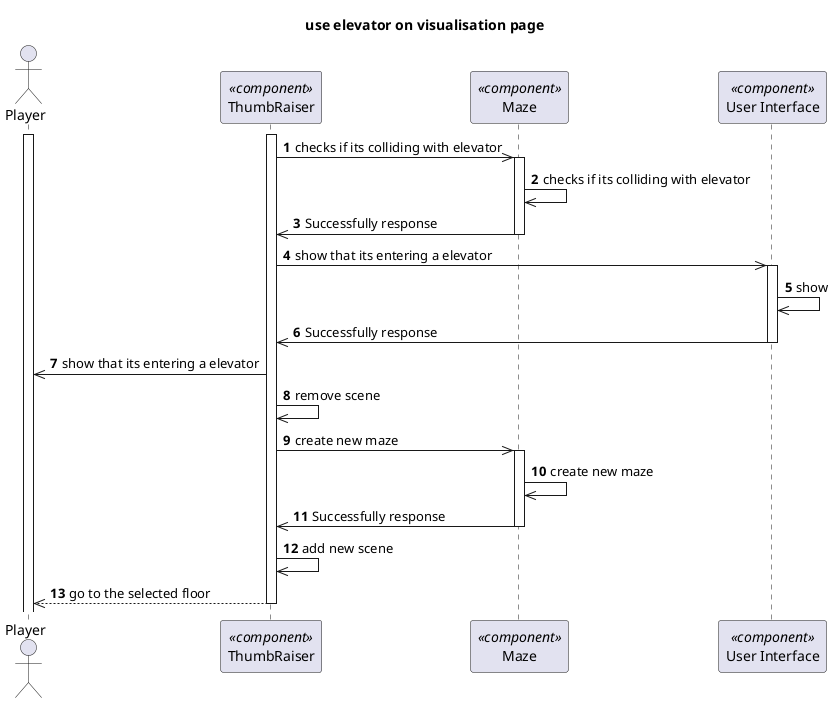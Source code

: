 @startuml Process View - Level 3

autonumber
skinparam packageStyle rect

title use elevator on visualisation page

actor "Player" as FM
participant "ThumbRaiser" as routing <<component>>
participant "Maze" as comp <<component>>
participant "User Interface" as UI <<component>>


activate FM

activate routing
routing ->> comp : checks if its colliding with elevator


activate comp
comp ->> comp : checks if its colliding with elevator
comp ->> routing : Successfully response
deactivate comp

routing ->> UI : show that its entering a elevator
activate UI
UI ->> UI : show
UI ->> routing : Successfully response
deactivate UI

routing ->>  FM : show that its entering a elevator

routing ->> routing : remove scene

routing ->> comp : create new maze
activate comp
comp ->> comp : create new maze
comp ->> routing : Successfully response
deactivate comp

routing ->> routing : add new scene

FM<<-- routing : go to the selected floor
deactivate routing

@enduml
